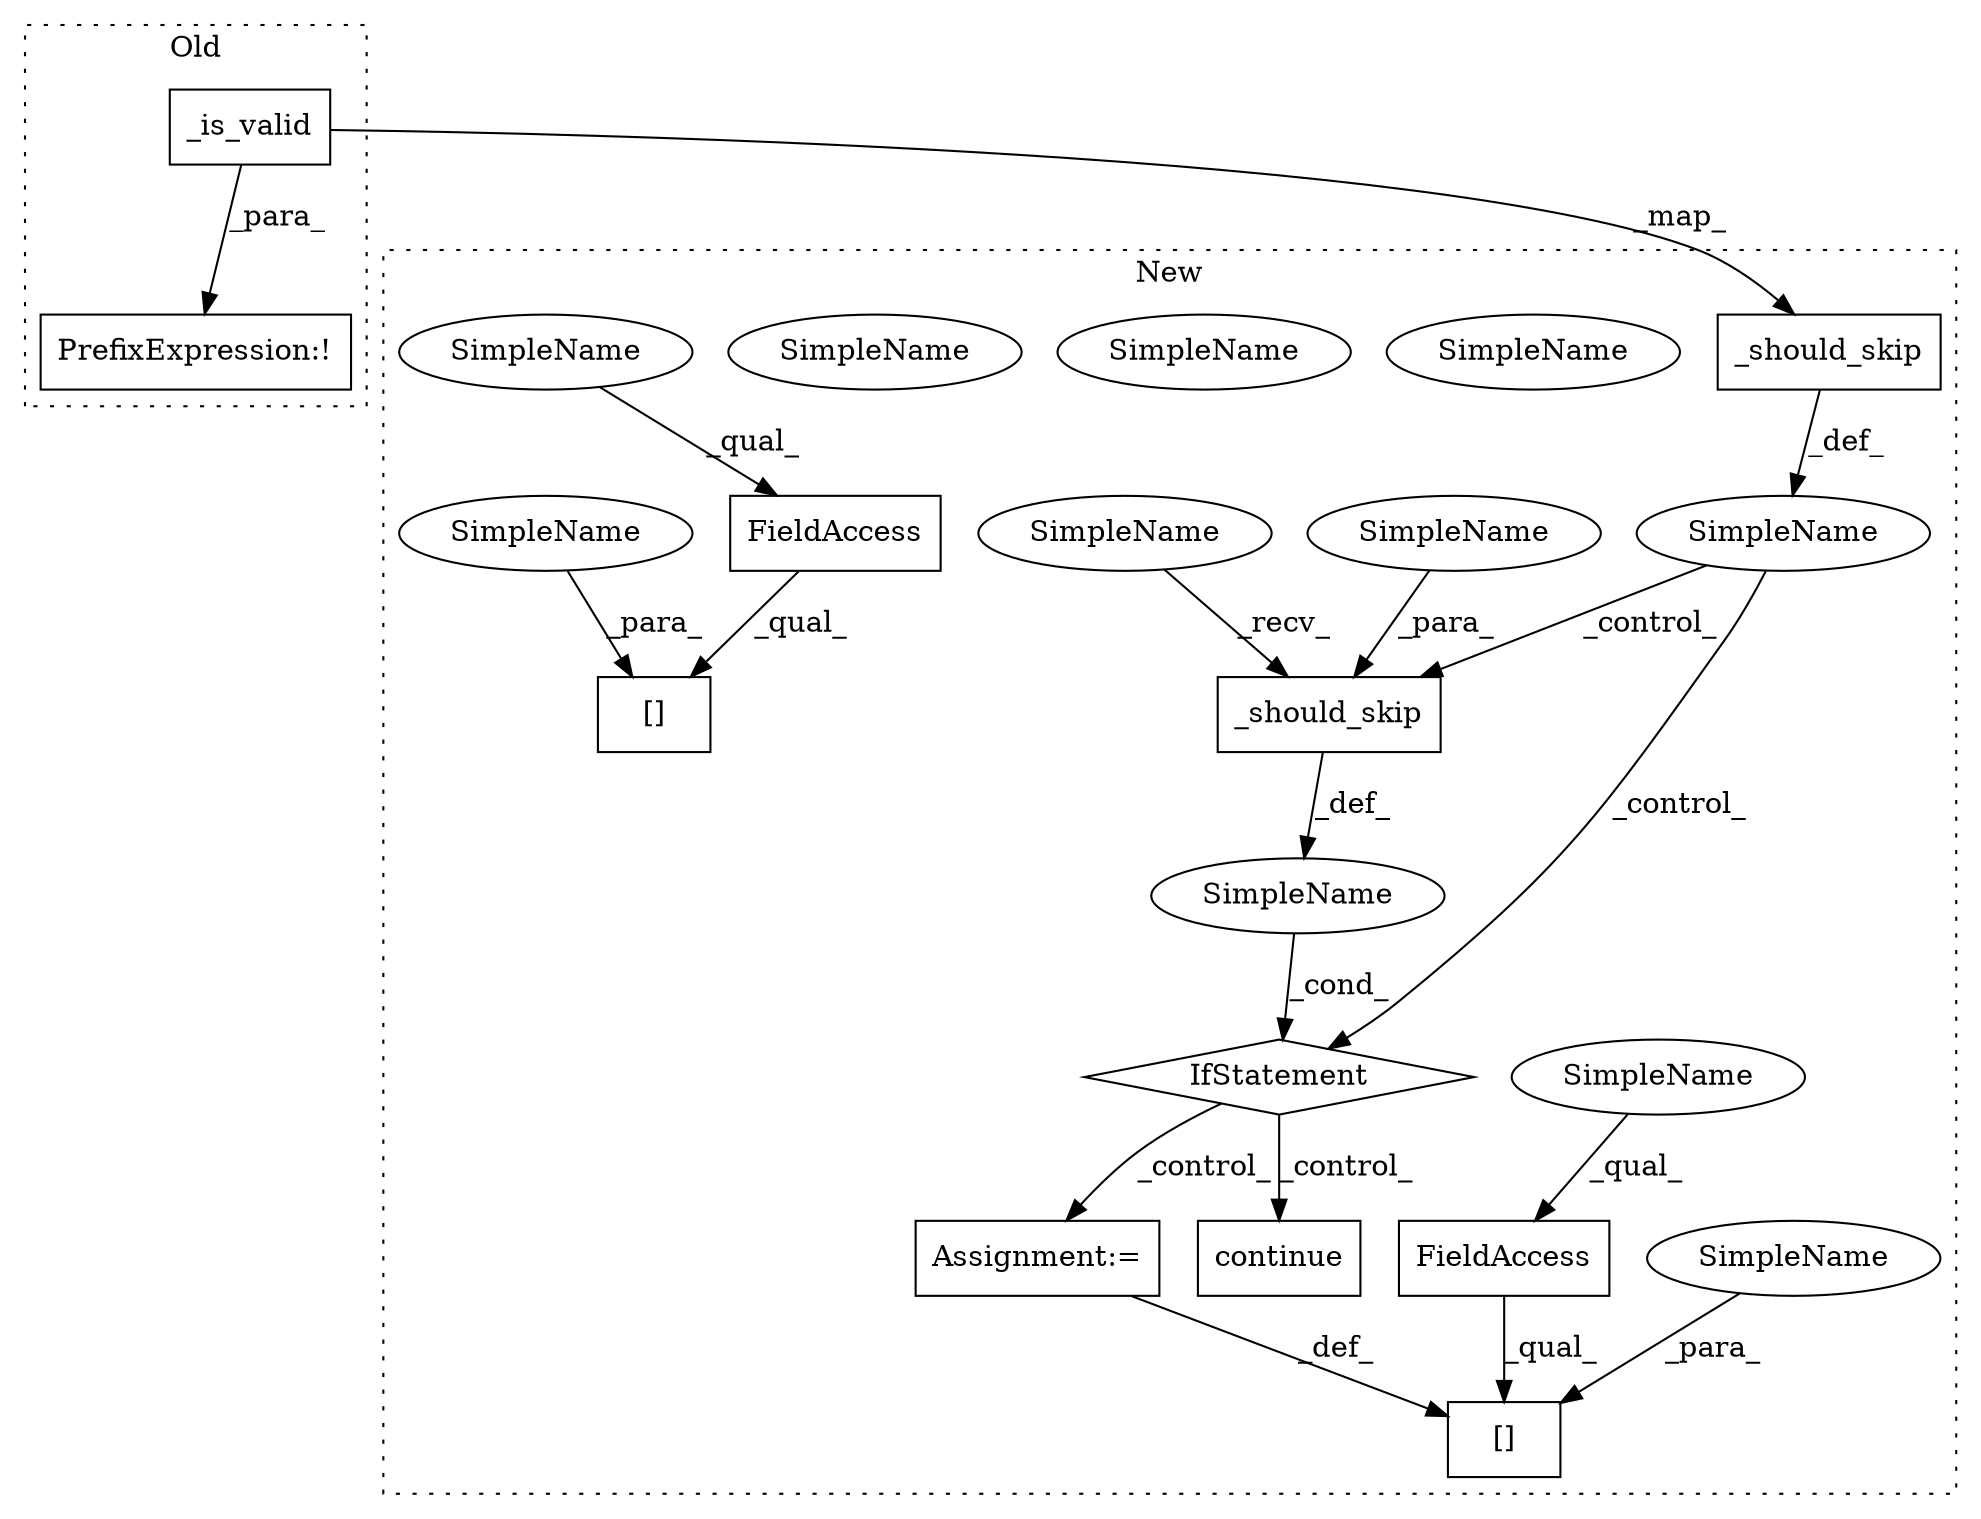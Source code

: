 digraph G {
subgraph cluster0 {
1 [label="_is_valid" a="32" s="4704,4729" l="10,1" shape="box"];
3 [label="PrefixExpression:!" a="38" s="4698" l="1" shape="box"];
label = "Old";
style="dotted";
}
subgraph cluster1 {
2 [label="_should_skip" a="32" s="4703,4731" l="13,1" shape="box"];
4 [label="FieldAccess" a="22" s="5561" l="23" shape="box"];
5 [label="[]" a="2" s="5561,5590" l="24,1" shape="box"];
6 [label="[]" a="2" s="5561,5590" l="24,1" shape="box"];
7 [label="_should_skip" a="32" s="5500,5518" l="13,1" shape="box"];
8 [label="SimpleName" a="42" s="" l="" shape="ellipse"];
9 [label="continue" a="18" s="5533" l="9" shape="box"];
10 [label="SimpleName" a="42" s="" l="" shape="ellipse"];
11 [label="IfStatement" a="25" s="5491,5519" l="4,2" shape="diamond"];
12 [label="FieldAccess" a="22" s="5561" l="23" shape="box"];
13 [label="Assignment:=" a="7" s="5591" l="2" shape="box"];
14 [label="SimpleName" a="42" s="5513" l="5" shape="ellipse"];
15 [label="SimpleName" a="42" s="5585" l="5" shape="ellipse"];
16 [label="SimpleName" a="42" s="5585" l="5" shape="ellipse"];
17 [label="SimpleName" a="42" s="5513" l="5" shape="ellipse"];
18 [label="SimpleName" a="42" s="5585" l="5" shape="ellipse"];
19 [label="SimpleName" a="42" s="5585" l="5" shape="ellipse"];
20 [label="SimpleName" a="42" s="5561" l="4" shape="ellipse"];
21 [label="SimpleName" a="42" s="5561" l="4" shape="ellipse"];
22 [label="SimpleName" a="42" s="5495" l="4" shape="ellipse"];
label = "New";
style="dotted";
}
1 -> 3 [label="_para_"];
1 -> 2 [label="_map_"];
2 -> 8 [label="_def_"];
4 -> 5 [label="_qual_"];
7 -> 10 [label="_def_"];
8 -> 7 [label="_control_"];
8 -> 11 [label="_control_"];
10 -> 11 [label="_cond_"];
11 -> 9 [label="_control_"];
11 -> 13 [label="_control_"];
12 -> 6 [label="_qual_"];
13 -> 6 [label="_def_"];
17 -> 7 [label="_para_"];
18 -> 6 [label="_para_"];
19 -> 5 [label="_para_"];
20 -> 4 [label="_qual_"];
21 -> 12 [label="_qual_"];
22 -> 7 [label="_recv_"];
}